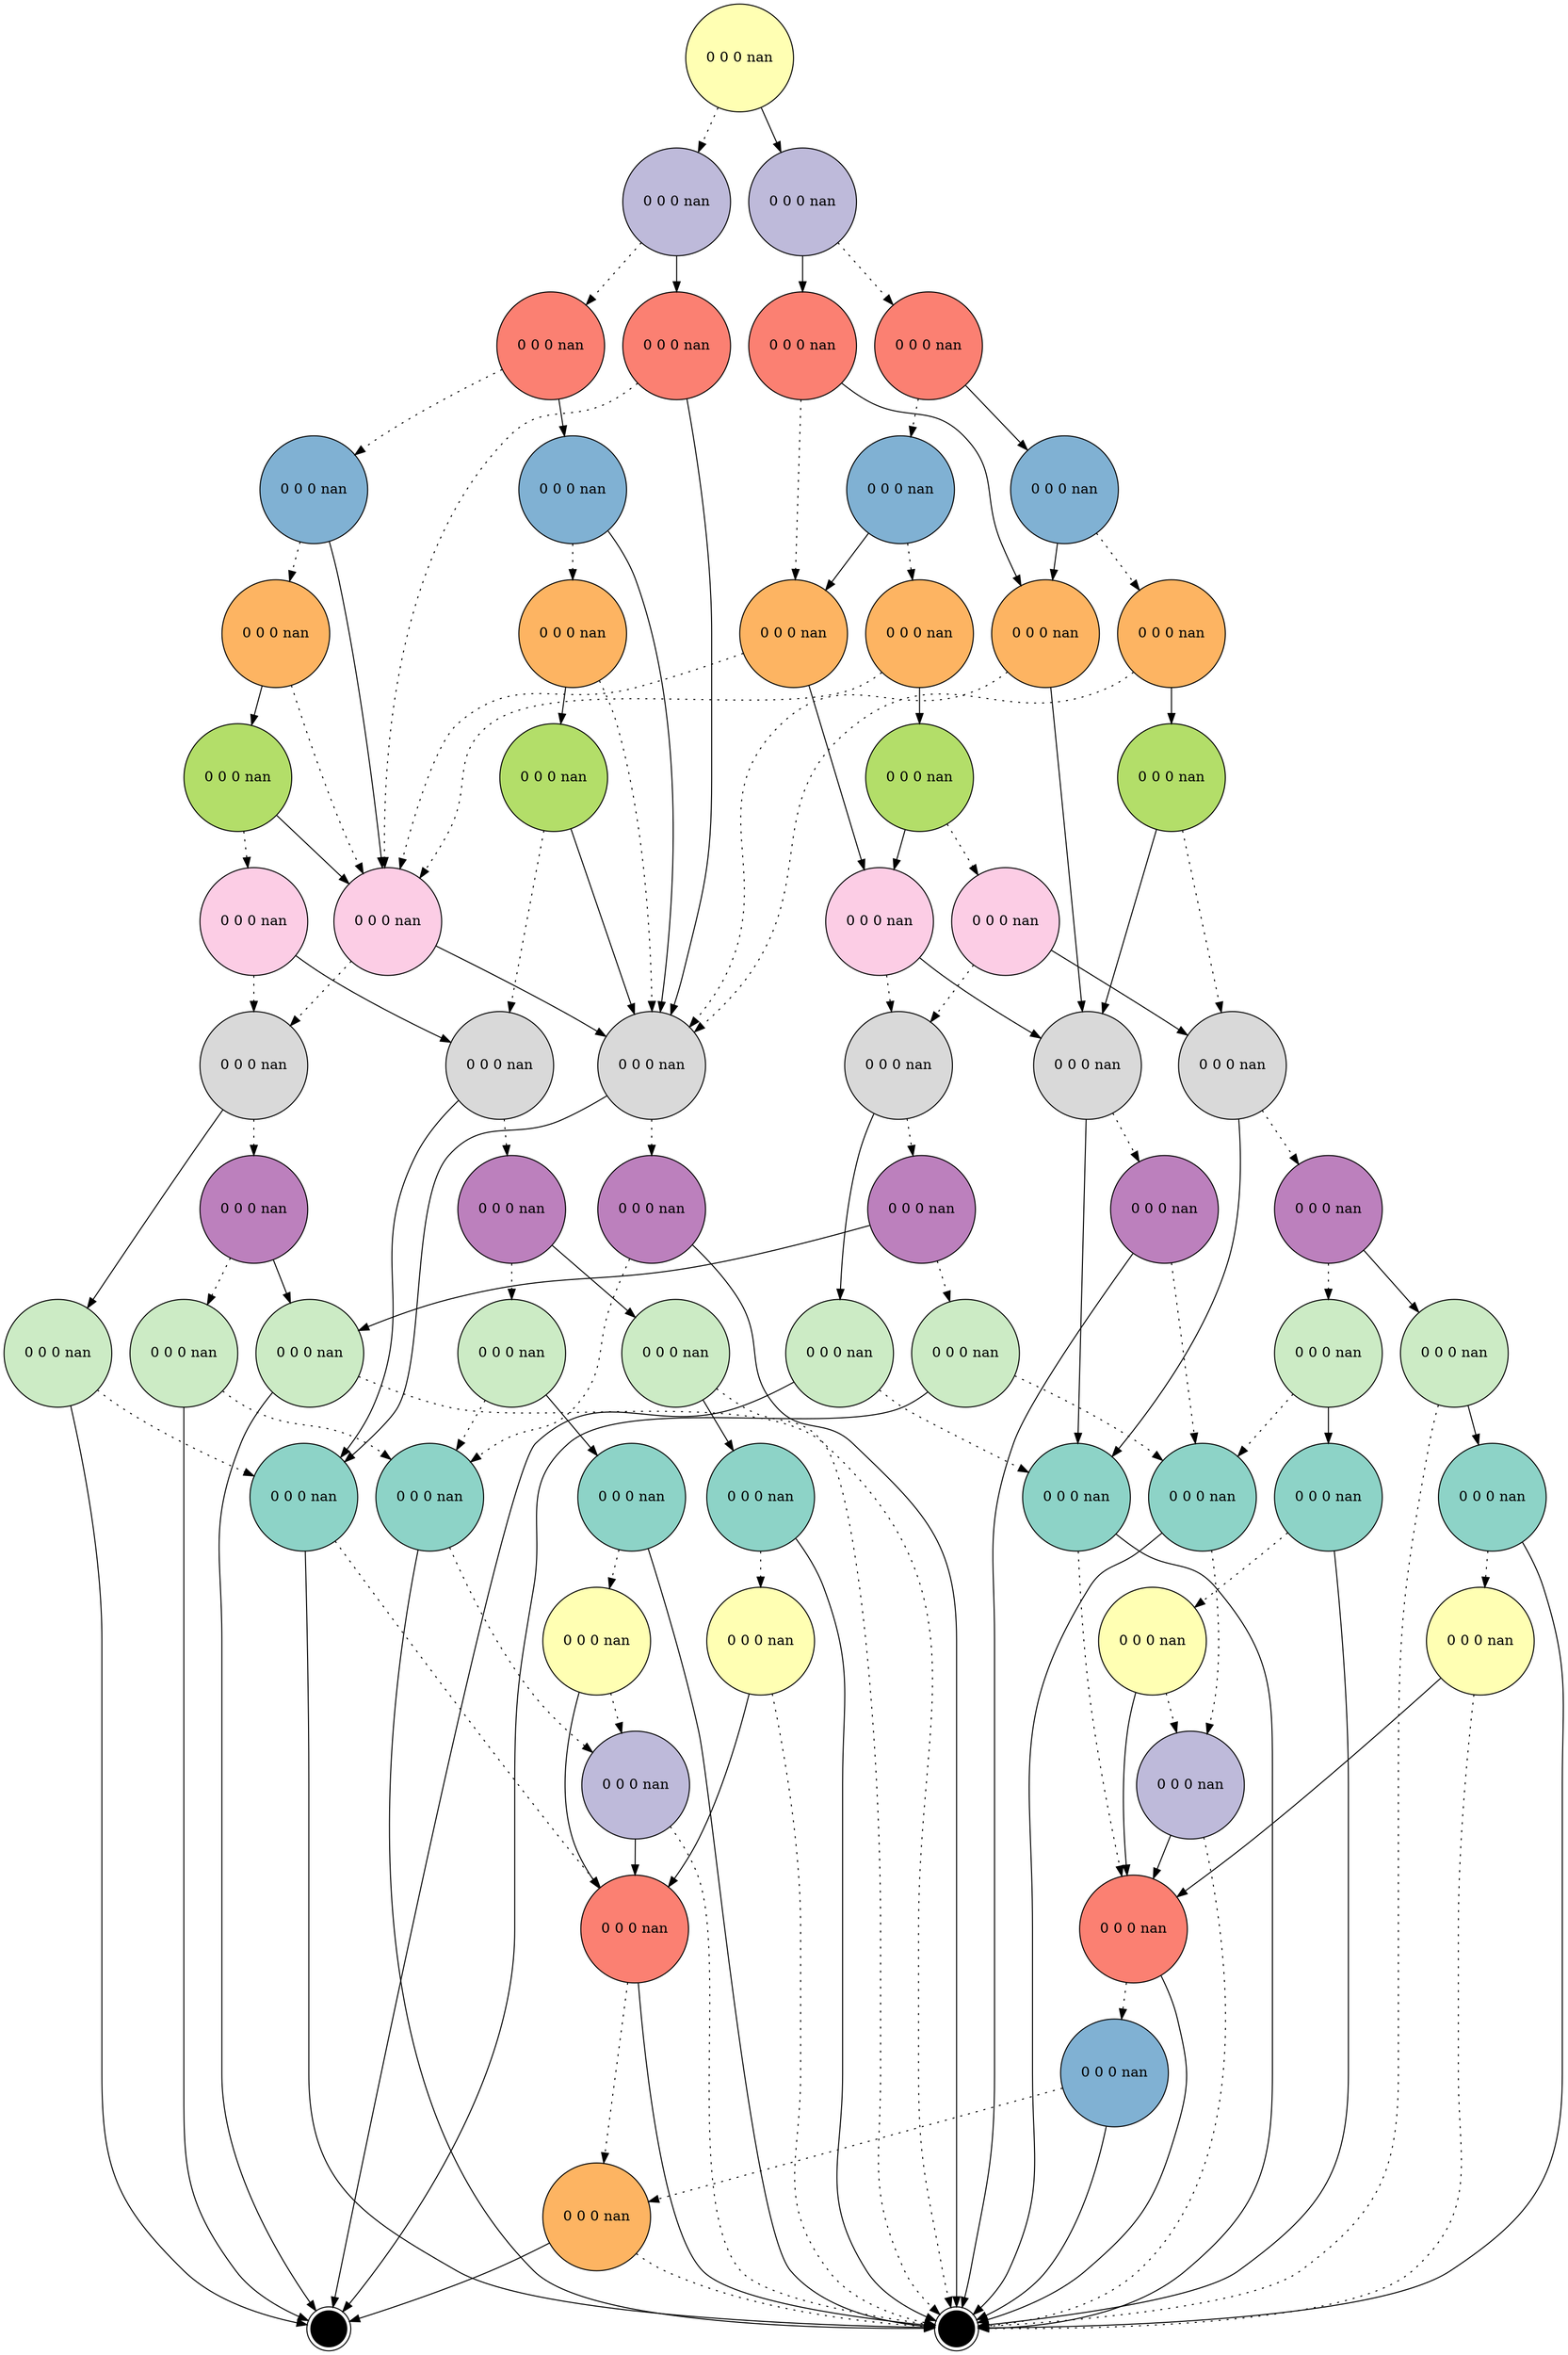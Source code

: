 digraph "" {
		node [colorscheme=set312,
		label="\N",
		shape=circle,
		style=filled
		];
{
graph [rank=same];
62191	[fillcolor=2, label="0 0 0 nan", rank=1];
}
{
graph [rank=same];
62172	[fillcolor=3, label="0 0 0 nan", rank=2];
62190	[fillcolor=3, label="0 0 0 nan", rank=2];
}
{
graph [rank=same];
62189	[fillcolor=4, label="0 0 0 nan", rank=3];
62155	[fillcolor=4, label="0 0 0 nan", rank=3];
62171	[fillcolor=4, label="0 0 0 nan", rank=3];
62173	[fillcolor=4, label="0 0 0 nan", rank=3];
}
{
graph [rank=same];
62188	[fillcolor=5, label="0 0 0 nan", rank=4];
62184	[fillcolor=5, label="0 0 0 nan", rank=4];
62170	[fillcolor=5, label="0 0 0 nan", rank=4];
62166	[fillcolor=5, label="0 0 0 nan", rank=4];
}
{
graph [rank=same];
62165	[fillcolor=6, label="0 0 0 nan", rank=5];
62154	[fillcolor=6, label="0 0 0 nan", rank=5];
62142	[fillcolor=6, label="0 0 0 nan", rank=5];
62169	[fillcolor=6, label="0 0 0 nan", rank=5];
62187	[fillcolor=6, label="0 0 0 nan", rank=5];
62183	[fillcolor=6, label="0 0 0 nan", rank=5];
}
{
graph [rank=same];
62168	[fillcolor=7, label="0 0 0 nan", rank=6];
62182	[fillcolor=7, label="0 0 0 nan", rank=6];
62186	[fillcolor=7, label="0 0 0 nan", rank=6];
62164	[fillcolor=7, label="0 0 0 nan", rank=6];
}
{
graph [rank=same];
62167	[fillcolor=8, label="0 0 0 nan", rank=7];
62185	[fillcolor=8, label="0 0 0 nan", rank=7];
62148	[fillcolor=8, label="0 0 0 nan", rank=7];
62153	[fillcolor=8, label="0 0 0 nan", rank=7];
}
{
graph [rank=same];
62163	[fillcolor=9, label="0 0 0 nan", rank=8];
62181	[fillcolor=9, label="0 0 0 nan", rank=8];
62147	[fillcolor=9, label="0 0 0 nan", rank=8];
62135	[fillcolor=9, label="0 0 0 nan", rank=8];
62152	[fillcolor=9, label="0 0 0 nan", rank=8];
62141	[fillcolor=9, label="0 0 0 nan", rank=8];
}
{
graph [rank=same];
62151	[fillcolor=10, label="0 0 0 nan", rank=9];
62162	[fillcolor=10, label="0 0 0 nan", rank=9];
62146	[fillcolor=10, label="0 0 0 nan", rank=9];
62134	[fillcolor=10, label="0 0 0 nan", rank=9];
62180	[fillcolor=10, label="0 0 0 nan", rank=9];
62140	[fillcolor=10, label="0 0 0 nan", rank=9];
}
{
graph [rank=same];
62150	[fillcolor=11, label="0 0 0 nan", rank=10];
62149	[fillcolor=11, label="0 0 0 nan", rank=10];
62143	[fillcolor=11, label="0 0 0 nan", rank=10];
62161	[fillcolor=11, label="0 0 0 nan", rank=10];
62145	[fillcolor=11, label="0 0 0 nan", rank=10];
62158	[fillcolor=11, label="0 0 0 nan", rank=10];
62176	[fillcolor=11, label="0 0 0 nan", rank=10];
62179	[fillcolor=11, label="0 0 0 nan", rank=10];
62144	[fillcolor=11, label="0 0 0 nan", rank=10];
}
{
graph [rank=same];
62175	[fillcolor=1, label="0 0 0 nan", rank=11];
62160	[fillcolor=1, label="0 0 0 nan", rank=11];
62157	[fillcolor=1, label="0 0 0 nan", rank=11];
62137	[fillcolor=1, label="0 0 0 nan", rank=11];
62139	[fillcolor=1, label="0 0 0 nan", rank=11];
62133	[fillcolor=1, label="0 0 0 nan", rank=11];
62131	[fillcolor=1, label="0 0 0 nan", rank=11];
62178	[fillcolor=1, label="0 0 0 nan", rank=11];
}
{
graph [rank=same];
62159	[fillcolor=2, label="0 0 0 nan", rank=12];
62156	[fillcolor=2, label="0 0 0 nan", rank=12];
62177	[fillcolor=2, label="0 0 0 nan", rank=12];
62174	[fillcolor=2, label="0 0 0 nan", rank=12];
}
{
graph [rank=same];
62132	[fillcolor=3, label="0 0 0 nan", rank=13];
62138	[fillcolor=3, label="0 0 0 nan", rank=13];
}
{
graph [rank=same];
62136	[fillcolor=4, label="0 0 0 nan", rank=14];
62130	[fillcolor=4, label="0 0 0 nan", rank=14];
}
{
graph [rank=same];
62129	[fillcolor=5, label="0 0 0 nan", rank=15];
}
{
graph [rank=same];
62128	[fillcolor=6, label="0 0 0 nan", rank=16];
}
0	 [fillcolor=White, label=F, rank=None, shape=doublecircle];
1	 [fillcolor=White, label=T, rank=None, shape=doublecircle];
62140 -> 62139 		[style=dotted];
62140 -> 1
62166 -> 62165 		[style=dotted];
62166 -> 62142
62183 -> 62141 		[style=dotted];
62183 -> 62182
62144 -> 1 		[style=dotted];
62144 -> 0
62178 -> 62177 		[style=dotted];
62178 -> 1
62153 -> 62152 		[style=dotted];
62153 -> 62141
62131 -> 62130 		[style=dotted];
62131 -> 1
62187 -> 62153 		[style=dotted];
62187 -> 62186
62180 -> 62179 		[style=dotted];
62180 -> 62176
62164 -> 62163 		[style=dotted];
62164 -> 62135
62148 -> 62147 		[style=dotted];
62148 -> 62135
62179 -> 62139 		[style=dotted];
62179 -> 62178
62134 -> 62133 		[style=dotted];
62134 -> 1
62186 -> 62185 		[style=dotted];
62186 -> 62153
62141 -> 62140 		[style=dotted];
62141 -> 62137
62170 -> 62169 		[style=dotted];
62170 -> 62154
62133 -> 62132 		[style=dotted];
62133 -> 1
62139 -> 62138 		[style=dotted];
62139 -> 1
62128 -> 1 		[style=dotted];
62128 -> 0
62130 -> 62129 		[style=dotted];
62130 -> 1
62138 -> 1 		[style=dotted];
62138 -> 62136
62173 -> 62153 		[style=dotted];
62173 -> 62141
62152 -> 62151 		[style=dotted];
62152 -> 62149
62191 -> 62190 		[style=dotted];
62191 -> 62172
62171 -> 62170 		[style=dotted];
62171 -> 62166
62185 -> 62152 		[style=dotted];
62185 -> 62181
62169 -> 62153 		[style=dotted];
62169 -> 62168
62155 -> 62154 		[style=dotted];
62155 -> 62142
62146 -> 62145 		[style=dotted];
62146 -> 62144
62190 -> 62189 		[style=dotted];
62190 -> 62173
62136 -> 62128 		[style=dotted];
62136 -> 1
62176 -> 1 		[style=dotted];
62176 -> 62175
62158 -> 1 		[style=dotted];
62158 -> 62157
62182 -> 62181 		[style=dotted];
62182 -> 62141
62142 -> 62141 		[style=dotted];
62142 -> 62135
62174 -> 1 		[style=dotted];
62174 -> 62136
62145 -> 62133 		[style=dotted];
62145 -> 0
62161 -> 62133 		[style=dotted];
62161 -> 62160
62172 -> 62171 		[style=dotted];
62172 -> 62155
62132 -> 1 		[style=dotted];
62132 -> 62130
62135 -> 62134 		[style=dotted];
62135 -> 62131
62189 -> 62188 		[style=dotted];
62189 -> 62184
62177 -> 62138 		[style=dotted];
62177 -> 62136
62168 -> 62167 		[style=dotted];
62168 -> 62148
62147 -> 62146 		[style=dotted];
62147 -> 62143
62143 -> 62131 		[style=dotted];
62143 -> 0
62137 -> 62136 		[style=dotted];
62137 -> 1
62157 -> 62156 		[style=dotted];
62157 -> 1
62156 -> 1 		[style=dotted];
62156 -> 62130
62184 -> 62183 		[style=dotted];
62184 -> 62141
62162 -> 62161 		[style=dotted];
62162 -> 62158
62160 -> 62159 		[style=dotted];
62160 -> 1
62167 -> 62147 		[style=dotted];
62167 -> 62163
62149 -> 62137 		[style=dotted];
62149 -> 0
62181 -> 62180 		[style=dotted];
62181 -> 62137
62151 -> 62150 		[style=dotted];
62151 -> 62144
62163 -> 62162 		[style=dotted];
62163 -> 62131
62129 -> 62128 		[style=dotted];
62129 -> 1
62175 -> 62174 		[style=dotted];
62175 -> 1
62159 -> 62132 		[style=dotted];
62159 -> 62130
62150 -> 62139 		[style=dotted];
62150 -> 0
62188 -> 62187 		[style=dotted];
62188 -> 62153
62154 -> 62153 		[style=dotted];
62154 -> 62148
62165 -> 62141 		[style=dotted];
62165 -> 62164
}